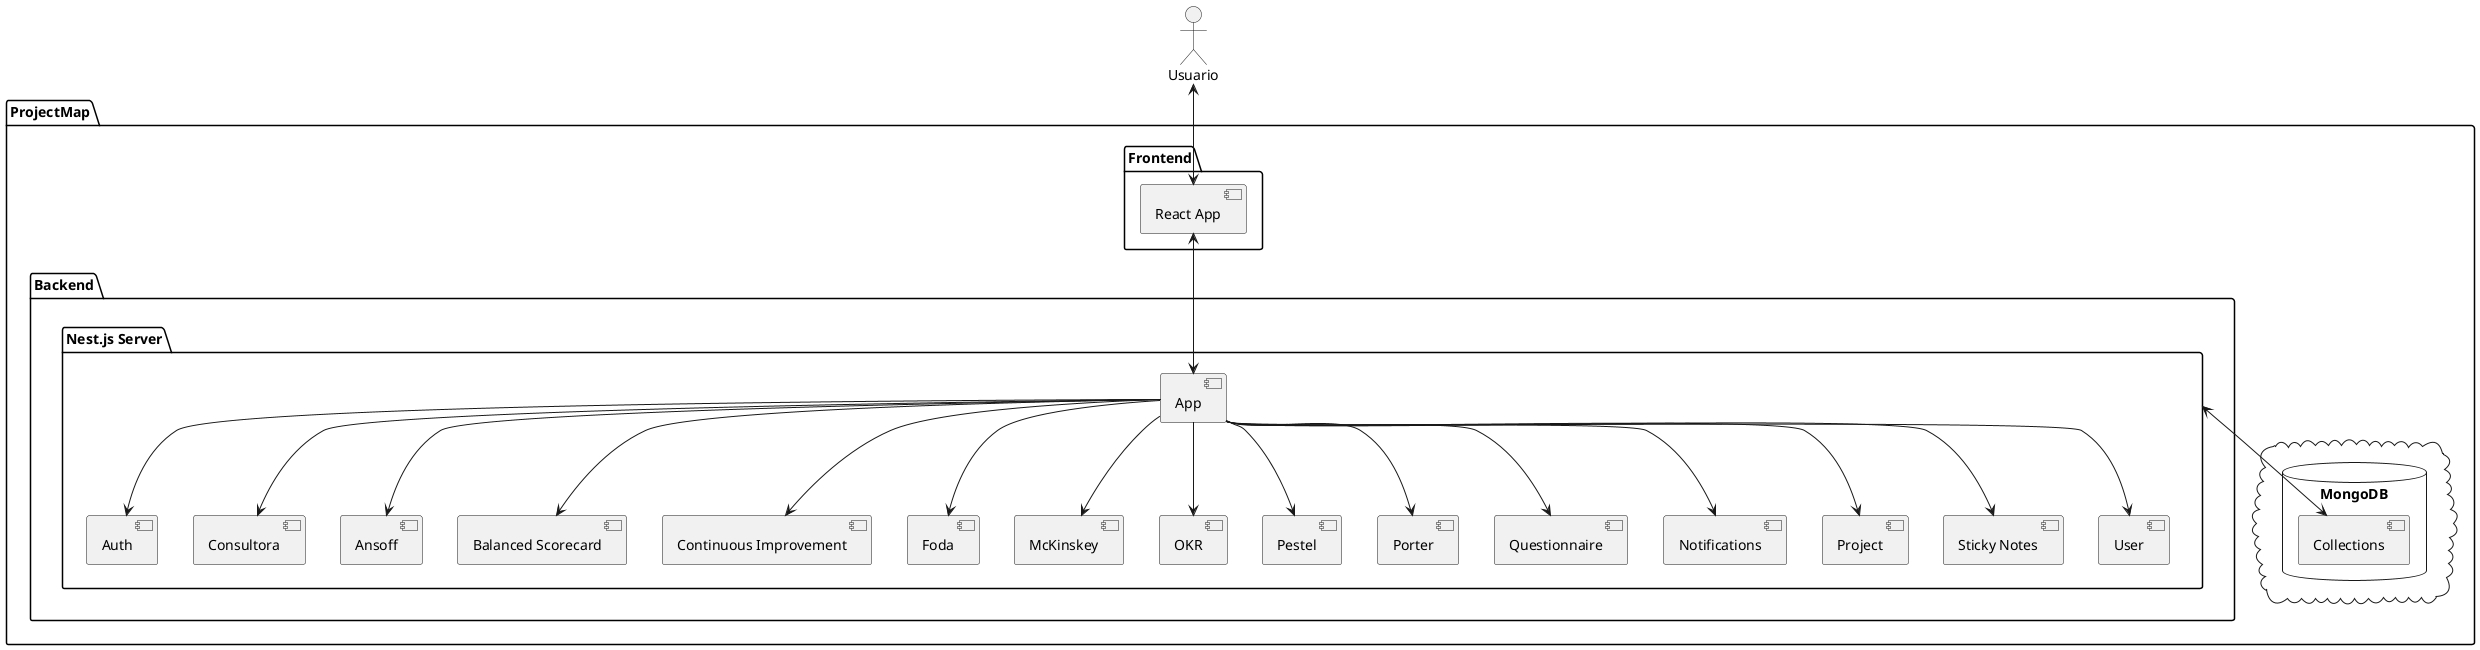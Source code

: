 @startuml projectMap
skinparam componentStyle uml2

:Usuario:

package "ProjectMap" {
  package "Frontend" {
    [React App]
}

cloud {
    database MongoDB {
        [Collections]
    }
}

package "Backend" {
    package "Nest.js Server" {
        [App]
        [Auth]
        [Consultora]
        [Ansoff]
        [Balanced Scorecard]
        [Continuous Improvement]
        [Foda]
        [McKinskey]
        [OKR]
        [Pestel]
        [Porter]
        [Questionnaire]
        [Notifications]
        [Project]
        [Sticky Notes]
        [User]
    }
}

:Usuario: <--> [React App]
[React App] <--> [App]
[Nest.js Server] <--> [Collections]
[App] --> [User]
[App] --> [Auth]
[App] --> [Consultora]
[App] --> [Ansoff]
[App] --> [Balanced Scorecard]
[App] --> [Continuous Improvement]
[App] --> [Foda]
[App] --> [McKinskey]
[App] --> [OKR]
[App] --> [Pestel]
[App] --> [Porter]
[App] --> [Questionnaire]
[App] --> [Notifications]
[App] --> [Project]
[App] --> [Sticky Notes]

}
@enduml